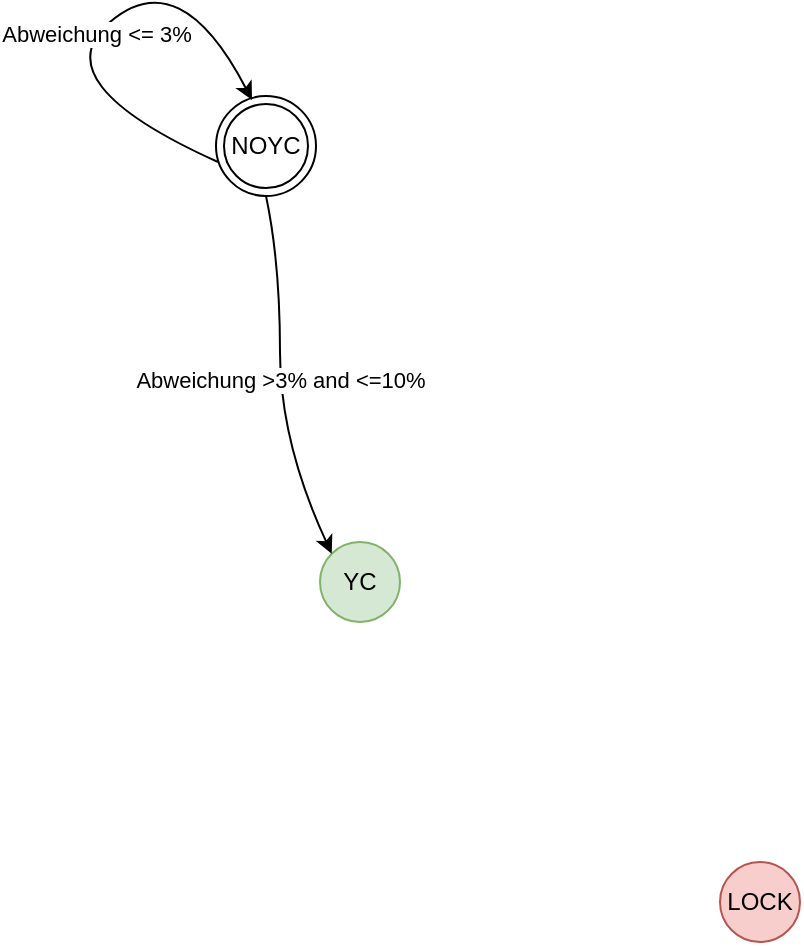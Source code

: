 <mxfile version="10.7.7" type="github"><diagram id="cOEbSdt1bQq5N-bVFhIL" name="Page-1"><mxGraphModel dx="1394" dy="764" grid="1" gridSize="10" guides="1" tooltips="1" connect="1" arrows="1" fold="1" page="1" pageScale="1" pageWidth="827" pageHeight="1169" math="0" shadow="0"><root><mxCell id="0"/><mxCell id="1" parent="0"/><mxCell id="bvWmRrxVavX1V19AVzLA-2" value="YC" style="ellipse;whiteSpace=wrap;html=1;aspect=fixed;fillColor=#d5e8d4;strokeColor=#82b366;" vertex="1" parent="1"><mxGeometry x="280" y="320" width="40" height="40" as="geometry"/></mxCell><mxCell id="bvWmRrxVavX1V19AVzLA-3" value="LOCK" style="ellipse;whiteSpace=wrap;html=1;aspect=fixed;fillColor=#f8cecc;strokeColor=#b85450;" vertex="1" parent="1"><mxGeometry x="480" y="480" width="40" height="40" as="geometry"/></mxCell><mxCell id="bvWmRrxVavX1V19AVzLA-5" value="Abweichung &amp;gt;3% and &amp;lt;=10%" style="curved=1;endArrow=classic;html=1;exitX=0.5;exitY=1;exitDx=0;exitDy=0;entryX=0;entryY=0;entryDx=0;entryDy=0;" edge="1" parent="1" source="bvWmRrxVavX1V19AVzLA-9" target="bvWmRrxVavX1V19AVzLA-2"><mxGeometry width="50" height="50" relative="1" as="geometry"><mxPoint x="300" y="120" as="sourcePoint"/><mxPoint x="279" y="327" as="targetPoint"/><Array as="points"><mxPoint x="260" y="180"/><mxPoint x="260" y="270"/></Array></mxGeometry></mxCell><mxCell id="bvWmRrxVavX1V19AVzLA-9" value="NOYC" style="ellipse;shape=doubleEllipse;whiteSpace=wrap;html=1;aspect=fixed;" vertex="1" parent="1"><mxGeometry x="228" y="97" width="50" height="50" as="geometry"/></mxCell><mxCell id="bvWmRrxVavX1V19AVzLA-11" value="Abweichung &amp;lt;= 3%" style="curved=1;endArrow=classic;html=1;entryX=0.36;entryY=0.04;entryDx=0;entryDy=0;entryPerimeter=0;exitX=0.02;exitY=0.66;exitDx=0;exitDy=0;exitPerimeter=0;" edge="1" parent="1" source="bvWmRrxVavX1V19AVzLA-9" target="bvWmRrxVavX1V19AVzLA-9"><mxGeometry width="50" height="50" relative="1" as="geometry"><mxPoint x="150" y="110" as="sourcePoint"/><mxPoint x="240" y="450" as="targetPoint"/><Array as="points"><mxPoint x="140" y="90"/><mxPoint x="210" y="30"/></Array></mxGeometry></mxCell></root></mxGraphModel></diagram></mxfile>